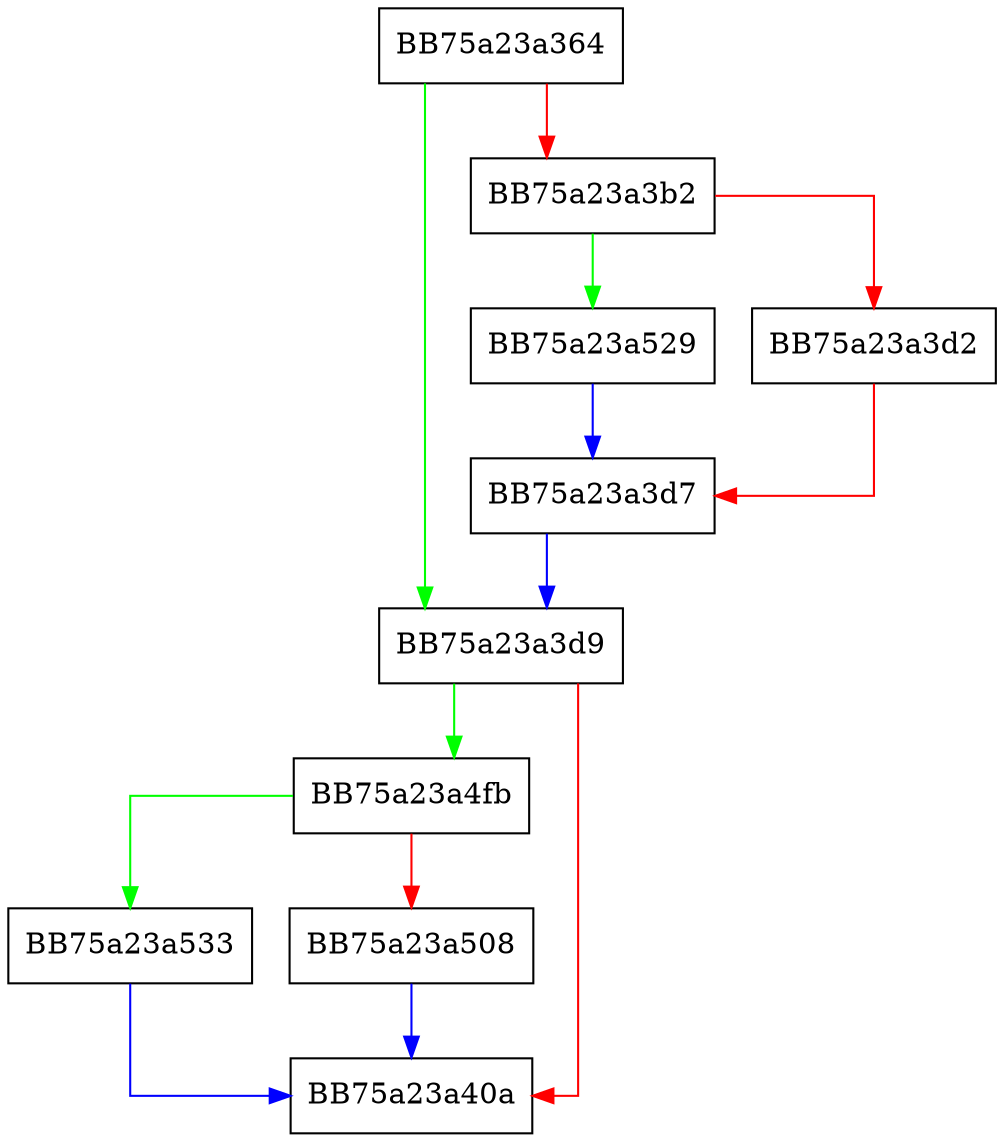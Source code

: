 digraph push_reg_Ev {
  node [shape="box"];
  graph [splines=ortho];
  BB75a23a364 -> BB75a23a3d9 [color="green"];
  BB75a23a364 -> BB75a23a3b2 [color="red"];
  BB75a23a3b2 -> BB75a23a529 [color="green"];
  BB75a23a3b2 -> BB75a23a3d2 [color="red"];
  BB75a23a3d2 -> BB75a23a3d7 [color="red"];
  BB75a23a3d7 -> BB75a23a3d9 [color="blue"];
  BB75a23a3d9 -> BB75a23a4fb [color="green"];
  BB75a23a3d9 -> BB75a23a40a [color="red"];
  BB75a23a4fb -> BB75a23a533 [color="green"];
  BB75a23a4fb -> BB75a23a508 [color="red"];
  BB75a23a508 -> BB75a23a40a [color="blue"];
  BB75a23a529 -> BB75a23a3d7 [color="blue"];
  BB75a23a533 -> BB75a23a40a [color="blue"];
}